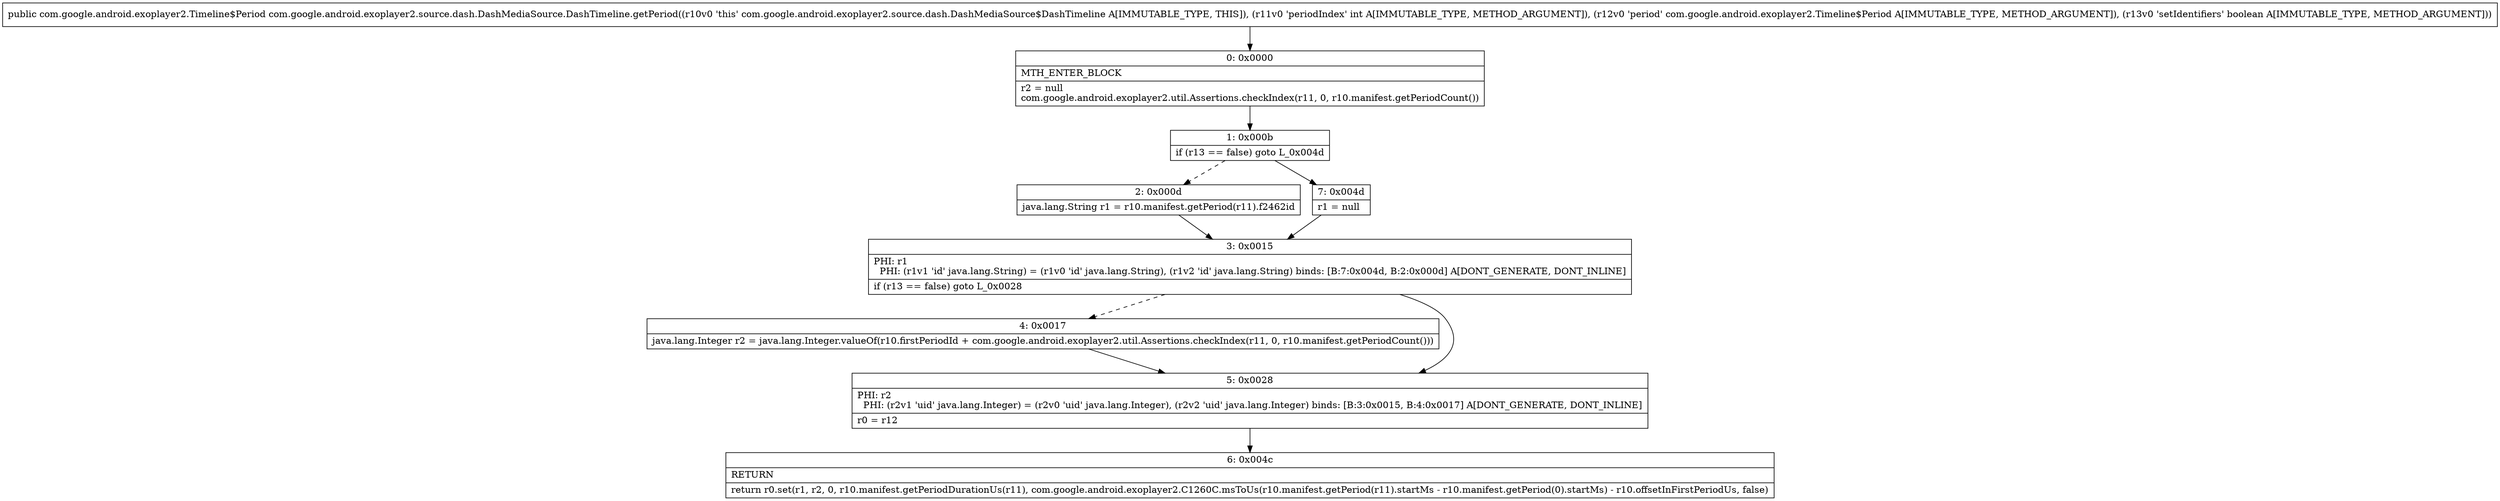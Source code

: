 digraph "CFG forcom.google.android.exoplayer2.source.dash.DashMediaSource.DashTimeline.getPeriod(ILcom\/google\/android\/exoplayer2\/Timeline$Period;Z)Lcom\/google\/android\/exoplayer2\/Timeline$Period;" {
Node_0 [shape=record,label="{0\:\ 0x0000|MTH_ENTER_BLOCK\l|r2 = null\lcom.google.android.exoplayer2.util.Assertions.checkIndex(r11, 0, r10.manifest.getPeriodCount())\l}"];
Node_1 [shape=record,label="{1\:\ 0x000b|if (r13 == false) goto L_0x004d\l}"];
Node_2 [shape=record,label="{2\:\ 0x000d|java.lang.String r1 = r10.manifest.getPeriod(r11).f2462id\l}"];
Node_3 [shape=record,label="{3\:\ 0x0015|PHI: r1 \l  PHI: (r1v1 'id' java.lang.String) = (r1v0 'id' java.lang.String), (r1v2 'id' java.lang.String) binds: [B:7:0x004d, B:2:0x000d] A[DONT_GENERATE, DONT_INLINE]\l|if (r13 == false) goto L_0x0028\l}"];
Node_4 [shape=record,label="{4\:\ 0x0017|java.lang.Integer r2 = java.lang.Integer.valueOf(r10.firstPeriodId + com.google.android.exoplayer2.util.Assertions.checkIndex(r11, 0, r10.manifest.getPeriodCount()))\l}"];
Node_5 [shape=record,label="{5\:\ 0x0028|PHI: r2 \l  PHI: (r2v1 'uid' java.lang.Integer) = (r2v0 'uid' java.lang.Integer), (r2v2 'uid' java.lang.Integer) binds: [B:3:0x0015, B:4:0x0017] A[DONT_GENERATE, DONT_INLINE]\l|r0 = r12\l}"];
Node_6 [shape=record,label="{6\:\ 0x004c|RETURN\l|return r0.set(r1, r2, 0, r10.manifest.getPeriodDurationUs(r11), com.google.android.exoplayer2.C1260C.msToUs(r10.manifest.getPeriod(r11).startMs \- r10.manifest.getPeriod(0).startMs) \- r10.offsetInFirstPeriodUs, false)\l}"];
Node_7 [shape=record,label="{7\:\ 0x004d|r1 = null\l}"];
MethodNode[shape=record,label="{public com.google.android.exoplayer2.Timeline$Period com.google.android.exoplayer2.source.dash.DashMediaSource.DashTimeline.getPeriod((r10v0 'this' com.google.android.exoplayer2.source.dash.DashMediaSource$DashTimeline A[IMMUTABLE_TYPE, THIS]), (r11v0 'periodIndex' int A[IMMUTABLE_TYPE, METHOD_ARGUMENT]), (r12v0 'period' com.google.android.exoplayer2.Timeline$Period A[IMMUTABLE_TYPE, METHOD_ARGUMENT]), (r13v0 'setIdentifiers' boolean A[IMMUTABLE_TYPE, METHOD_ARGUMENT])) }"];
MethodNode -> Node_0;
Node_0 -> Node_1;
Node_1 -> Node_2[style=dashed];
Node_1 -> Node_7;
Node_2 -> Node_3;
Node_3 -> Node_4[style=dashed];
Node_3 -> Node_5;
Node_4 -> Node_5;
Node_5 -> Node_6;
Node_7 -> Node_3;
}

